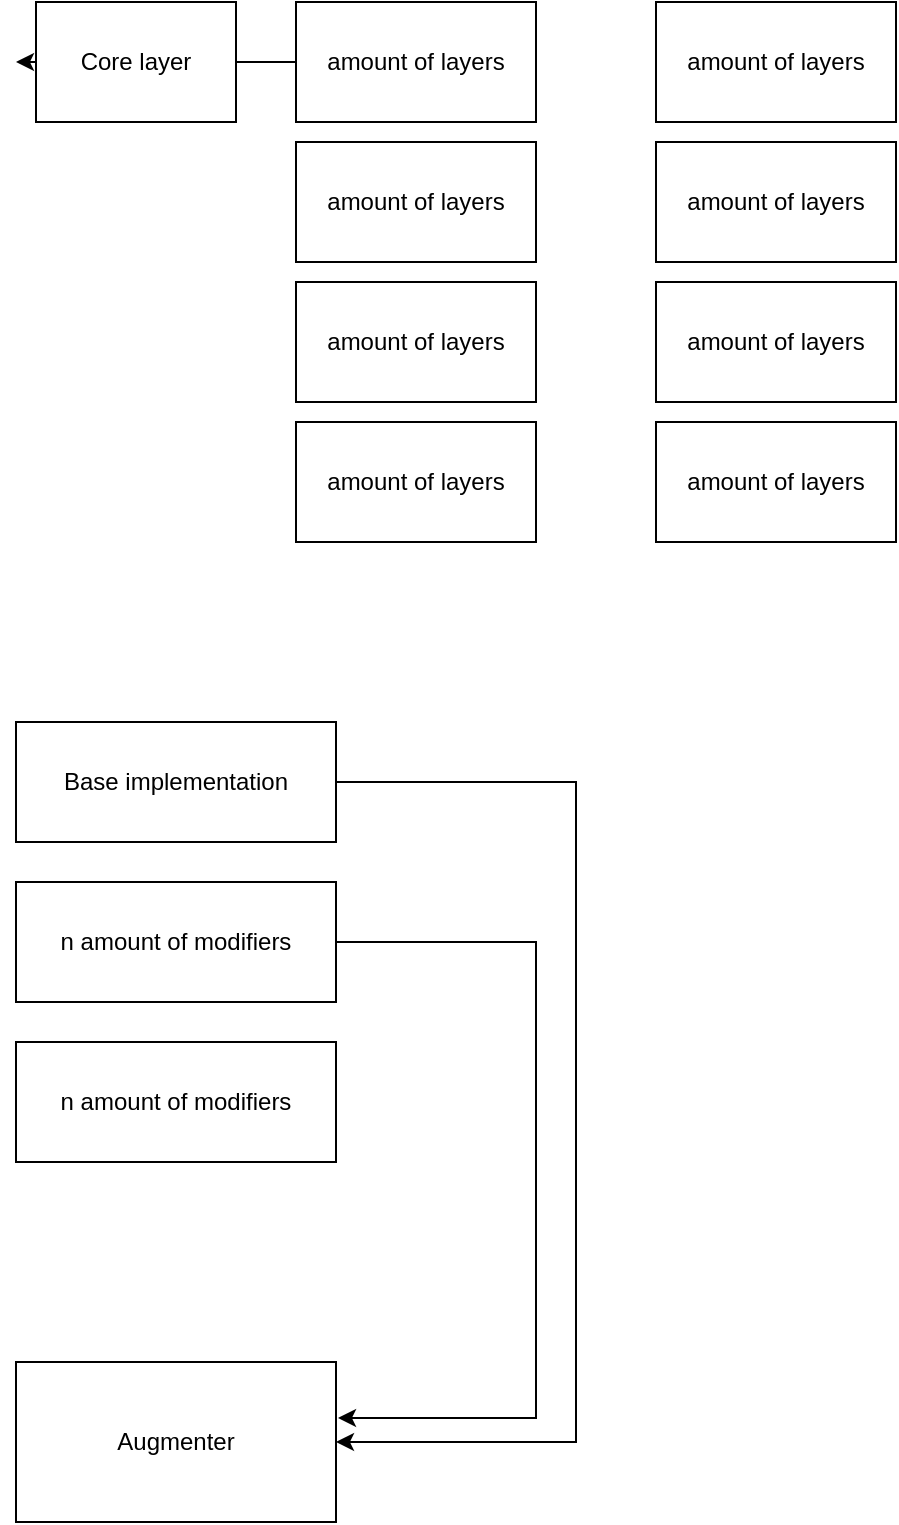 <mxfile version="14.9.8" type="github" pages="2"><diagram id="Zv4XaZdafVckANZ4WzDw" name="Page-1"><mxGraphModel dx="2706" dy="1203" grid="1" gridSize="10" guides="1" tooltips="1" connect="1" arrows="1" fold="1" page="1" pageScale="1" pageWidth="850" pageHeight="1100" math="0" shadow="0"><root><mxCell id="0"/><mxCell id="1" parent="0"/><mxCell id="YOoRQR9oSNAo5L_Xjrxo-3" style="edgeStyle=orthogonalEdgeStyle;rounded=0;orthogonalLoop=1;jettySize=auto;html=1;exitX=0;exitY=0.5;exitDx=0;exitDy=0;" parent="1" source="YOoRQR9oSNAo5L_Xjrxo-1" edge="1"><mxGeometry relative="1" as="geometry"><mxPoint y="70" as="targetPoint"/></mxGeometry></mxCell><mxCell id="YOoRQR9oSNAo5L_Xjrxo-1" value="Core layer" style="rounded=0;whiteSpace=wrap;html=1;" parent="1" vertex="1"><mxGeometry x="10" y="40" width="100" height="60" as="geometry"/></mxCell><mxCell id="YOoRQR9oSNAo5L_Xjrxo-2" value="amount of layers" style="rounded=0;whiteSpace=wrap;html=1;" parent="1" vertex="1"><mxGeometry x="140" y="40" width="120" height="60" as="geometry"/></mxCell><mxCell id="YOoRQR9oSNAo5L_Xjrxo-4" value="amount of layers" style="rounded=0;whiteSpace=wrap;html=1;" parent="1" vertex="1"><mxGeometry x="140" y="110" width="120" height="60" as="geometry"/></mxCell><mxCell id="YOoRQR9oSNAo5L_Xjrxo-5" value="amount of layers" style="rounded=0;whiteSpace=wrap;html=1;" parent="1" vertex="1"><mxGeometry x="140" y="180" width="120" height="60" as="geometry"/></mxCell><mxCell id="YOoRQR9oSNAo5L_Xjrxo-9" value="" style="endArrow=none;html=1;entryX=0;entryY=0.5;entryDx=0;entryDy=0;exitX=1;exitY=0.5;exitDx=0;exitDy=0;" parent="1" source="YOoRQR9oSNAo5L_Xjrxo-1" target="YOoRQR9oSNAo5L_Xjrxo-2" edge="1"><mxGeometry width="50" height="50" relative="1" as="geometry"><mxPoint x="220" y="620" as="sourcePoint"/><mxPoint x="270" y="570" as="targetPoint"/><Array as="points"/></mxGeometry></mxCell><mxCell id="YOoRQR9oSNAo5L_Xjrxo-20" value="amount of layers" style="rounded=0;whiteSpace=wrap;html=1;" parent="1" vertex="1"><mxGeometry x="140" y="250" width="120" height="60" as="geometry"/></mxCell><mxCell id="YOoRQR9oSNAo5L_Xjrxo-23" value="amount of layers" style="rounded=0;whiteSpace=wrap;html=1;" parent="1" vertex="1"><mxGeometry x="140" y="250" width="120" height="60" as="geometry"/></mxCell><mxCell id="YOoRQR9oSNAo5L_Xjrxo-24" value="amount of layers" style="rounded=0;whiteSpace=wrap;html=1;" parent="1" vertex="1"><mxGeometry x="140" y="180" width="120" height="60" as="geometry"/></mxCell><mxCell id="YOoRQR9oSNAo5L_Xjrxo-25" value="amount of layers" style="rounded=0;whiteSpace=wrap;html=1;" parent="1" vertex="1"><mxGeometry x="320" y="40" width="120" height="60" as="geometry"/></mxCell><mxCell id="YOoRQR9oSNAo5L_Xjrxo-26" value="amount of layers" style="rounded=0;whiteSpace=wrap;html=1;" parent="1" vertex="1"><mxGeometry x="320" y="110" width="120" height="60" as="geometry"/></mxCell><mxCell id="YOoRQR9oSNAo5L_Xjrxo-27" value="amount of layers" style="rounded=0;whiteSpace=wrap;html=1;" parent="1" vertex="1"><mxGeometry x="320" y="250" width="120" height="60" as="geometry"/></mxCell><mxCell id="YOoRQR9oSNAo5L_Xjrxo-28" value="amount of layers" style="rounded=0;whiteSpace=wrap;html=1;" parent="1" vertex="1"><mxGeometry x="320" y="180" width="120" height="60" as="geometry"/></mxCell><mxCell id="YOoRQR9oSNAo5L_Xjrxo-39" style="edgeStyle=orthogonalEdgeStyle;rounded=0;orthogonalLoop=1;jettySize=auto;html=1;entryX=1;entryY=0.5;entryDx=0;entryDy=0;exitX=1;exitY=0.5;exitDx=0;exitDy=0;" parent="1" source="YOoRQR9oSNAo5L_Xjrxo-29" target="YOoRQR9oSNAo5L_Xjrxo-31" edge="1"><mxGeometry relative="1" as="geometry"><mxPoint x="200" y="430" as="sourcePoint"/><Array as="points"><mxPoint x="280" y="430"/><mxPoint x="280" y="760"/></Array></mxGeometry></mxCell><mxCell id="YOoRQR9oSNAo5L_Xjrxo-29" value="Base implementation" style="rounded=0;whiteSpace=wrap;html=1;" parent="1" vertex="1"><mxGeometry y="400" width="160" height="60" as="geometry"/></mxCell><mxCell id="YOoRQR9oSNAo5L_Xjrxo-31" value="Augmenter" style="rounded=0;whiteSpace=wrap;html=1;" parent="1" vertex="1"><mxGeometry y="720" width="160" height="80" as="geometry"/></mxCell><mxCell id="YOoRQR9oSNAo5L_Xjrxo-40" style="edgeStyle=orthogonalEdgeStyle;rounded=0;orthogonalLoop=1;jettySize=auto;html=1;exitX=1;exitY=0.5;exitDx=0;exitDy=0;" parent="1" source="YOoRQR9oSNAo5L_Xjrxo-32" edge="1"><mxGeometry relative="1" as="geometry"><mxPoint x="161" y="748" as="targetPoint"/><Array as="points"><mxPoint x="260" y="510"/><mxPoint x="260" y="748"/></Array></mxGeometry></mxCell><mxCell id="YOoRQR9oSNAo5L_Xjrxo-32" value="n amount of modifiers" style="rounded=0;whiteSpace=wrap;html=1;" parent="1" vertex="1"><mxGeometry y="480" width="160" height="60" as="geometry"/></mxCell><mxCell id="YOoRQR9oSNAo5L_Xjrxo-34" value="n amount of modifiers" style="rounded=0;whiteSpace=wrap;html=1;" parent="1" vertex="1"><mxGeometry y="560" width="160" height="60" as="geometry"/></mxCell></root></mxGraphModel></diagram><diagram id="_iGNsCahGJwW4kWzwlXy" name="Page-2"><mxGraphModel dx="1023" dy="830" grid="1" gridSize="10" guides="1" tooltips="1" connect="1" arrows="1" fold="1" page="1" pageScale="1" pageWidth="1920" pageHeight="1200" math="0" shadow="0"><root><mxCell id="nadW0IsCXPA7-B_XMFtG-0"/><mxCell id="nadW0IsCXPA7-B_XMFtG-1" parent="nadW0IsCXPA7-B_XMFtG-0"/><mxCell id="EvSk-rvQm_N_wr-4obPq-6" value="" style="edgeStyle=orthogonalEdgeStyle;orthogonalLoop=1;jettySize=auto;html=1;exitX=1;exitY=0.5;exitDx=0;exitDy=0;entryX=0;entryY=0.5;entryDx=0;entryDy=0;rounded=1;fontFamily=Verdana;fontSize=10;" edge="1" parent="nadW0IsCXPA7-B_XMFtG-1" source="EvSk-rvQm_N_wr-4obPq-0" target="EvSk-rvQm_N_wr-4obPq-1"><mxGeometry x="0.5" y="20" relative="1" as="geometry"><Array as="points"><mxPoint x="480" y="380"/><mxPoint x="480" y="300"/></Array><mxPoint as="offset"/></mxGeometry></mxCell><mxCell id="EvSk-rvQm_N_wr-4obPq-7" value="" style="edgeStyle=orthogonalEdgeStyle;orthogonalLoop=1;jettySize=auto;html=1;exitX=1;exitY=0.5;exitDx=0;exitDy=0;entryX=0;entryY=0.5;entryDx=0;entryDy=0;rounded=1;fontFamily=Verdana;fontSize=10;" edge="1" parent="nadW0IsCXPA7-B_XMFtG-1" source="EvSk-rvQm_N_wr-4obPq-0" target="EvSk-rvQm_N_wr-4obPq-2"><mxGeometry x="0.5" y="20" relative="1" as="geometry"><Array as="points"><mxPoint x="480" y="380"/><mxPoint x="480" y="460"/></Array><mxPoint as="offset"/></mxGeometry></mxCell><mxCell id="EvSk-rvQm_N_wr-4obPq-0" value="const CustomContainer = new Container();" style="rounded=1;whiteSpace=wrap;html=1;fontFamily=Verdana;fontSize=10;" vertex="1" parent="nadW0IsCXPA7-B_XMFtG-1"><mxGeometry x="160" y="340" width="280" height="80" as="geometry"/></mxCell><mxCell id="EvSk-rvQm_N_wr-4obPq-8" value="Parent declaration" style="edgeStyle=orthogonalEdgeStyle;rounded=1;orthogonalLoop=1;jettySize=auto;html=1;exitX=1;exitY=0.5;exitDx=0;exitDy=0;entryX=0;entryY=0.5;entryDx=0;entryDy=0;fontFamily=Verdana;fontSize=10;" edge="1" parent="nadW0IsCXPA7-B_XMFtG-1" source="EvSk-rvQm_N_wr-4obPq-1" target="EvSk-rvQm_N_wr-4obPq-3"><mxGeometry x="-0.556" y="20" relative="1" as="geometry"><Array as="points"><mxPoint x="1360" y="300"/><mxPoint x="1360" y="380"/></Array><mxPoint as="offset"/></mxGeometry></mxCell><mxCell id="EvSk-rvQm_N_wr-4obPq-1" value="const IntegrationContainer1 = new Container();&lt;br style=&quot;font-size: 10px;&quot;&gt;IntegrationContainer1.parent = CoreContainer;" style="rounded=1;whiteSpace=wrap;html=1;fontFamily=Verdana;fontSize=10;" vertex="1" parent="nadW0IsCXPA7-B_XMFtG-1"><mxGeometry x="840" y="260" width="280" height="80" as="geometry"/></mxCell><mxCell id="EvSk-rvQm_N_wr-4obPq-9" value="Parent declaration" style="edgeStyle=orthogonalEdgeStyle;rounded=1;orthogonalLoop=1;jettySize=auto;html=1;exitX=1;exitY=0.5;exitDx=0;exitDy=0;entryX=0;entryY=0.5;entryDx=0;entryDy=0;fontFamily=Verdana;fontSize=10;" edge="1" parent="nadW0IsCXPA7-B_XMFtG-1" source="EvSk-rvQm_N_wr-4obPq-2" target="EvSk-rvQm_N_wr-4obPq-3"><mxGeometry x="-0.556" y="20" relative="1" as="geometry"><Array as="points"><mxPoint x="1360" y="460"/><mxPoint x="1360" y="380"/></Array><mxPoint as="offset"/></mxGeometry></mxCell><mxCell id="EvSk-rvQm_N_wr-4obPq-2" value="const IntegrationContainer2 = new Container();&lt;br style=&quot;font-size: 10px;&quot;&gt;IntegrationContainer2.parent = CoreContainer;" style="rounded=1;whiteSpace=wrap;html=1;fontFamily=Verdana;fontSize=10;" vertex="1" parent="nadW0IsCXPA7-B_XMFtG-1"><mxGeometry x="840" y="420" width="280" height="80" as="geometry"/></mxCell><mxCell id="EvSk-rvQm_N_wr-4obPq-3" value="const CoreContainer = new Container();" style="rounded=1;whiteSpace=wrap;html=1;fontFamily=Verdana;fontSize=10;" vertex="1" parent="nadW0IsCXPA7-B_XMFtG-1"><mxGeometry x="1400" y="320" width="360" height="120" as="geometry"/></mxCell><mxCell id="EvSk-rvQm_N_wr-4obPq-4" value="Component" style="rounded=0;whiteSpace=wrap;html=1;fontFamily=Verdana;fontSize=10;" vertex="1" parent="nadW0IsCXPA7-B_XMFtG-1"><mxGeometry x="120" y="760" width="360" height="120" as="geometry"/></mxCell><mxCell id="EvSk-rvQm_N_wr-4obPq-12" value="Custom Container has the ability to change which container is its parent and thus change the direction of resolution" style="text;html=1;strokeColor=none;fillColor=none;align=center;verticalAlign=middle;whiteSpace=wrap;rounded=0;fontFamily=Verdana;fontSize=10;" vertex="1" parent="nadW0IsCXPA7-B_XMFtG-1"><mxGeometry x="200" y="190" width="240" height="90" as="geometry"/></mxCell><mxCell id="EvSk-rvQm_N_wr-4obPq-13" value="If a class in the custom container should only be resolved when a certain integration is in effect. That class can be registrered with the .whenParent classifier." style="text;html=1;strokeColor=none;fillColor=none;align=center;verticalAlign=middle;whiteSpace=wrap;rounded=0;fontFamily=Verdana;fontSize=10;" vertex="1" parent="nadW0IsCXPA7-B_XMFtG-1"><mxGeometry x="520" y="760" width="240" height="120" as="geometry"/></mxCell><mxCell id="EvSk-rvQm_N_wr-4obPq-15" value="CustomContainer.parent = IntegrationContainer1;" style="html=1;fontFamily=Verdana;fontSize=10;" vertex="1" parent="nadW0IsCXPA7-B_XMFtG-1"><mxGeometry x="520" y="260" width="280" height="80" as="geometry"/></mxCell><mxCell id="EvSk-rvQm_N_wr-4obPq-16" value="CustomContainer.parent = IntegrationContainer1;" style="html=1;fontFamily=Verdana;fontSize=10;" vertex="1" parent="nadW0IsCXPA7-B_XMFtG-1"><mxGeometry x="520" y="420" width="280" height="80" as="geometry"/></mxCell><mxCell id="EvSk-rvQm_N_wr-4obPq-18" value="&lt;span style=&quot;font-size: 9px&quot;&gt;CustomContainer.bind(IService)&lt;br&gt;.to(CustomService).&lt;/span&gt;" style="shape=process;whiteSpace=wrap;html=1;backgroundOutline=1;size=0.029;fontFamily=Verdana;fontSize=9;" vertex="1" parent="nadW0IsCXPA7-B_XMFtG-1"><mxGeometry x="80" y="440" width="340" height="60" as="geometry"/></mxCell></root></mxGraphModel></diagram></mxfile>